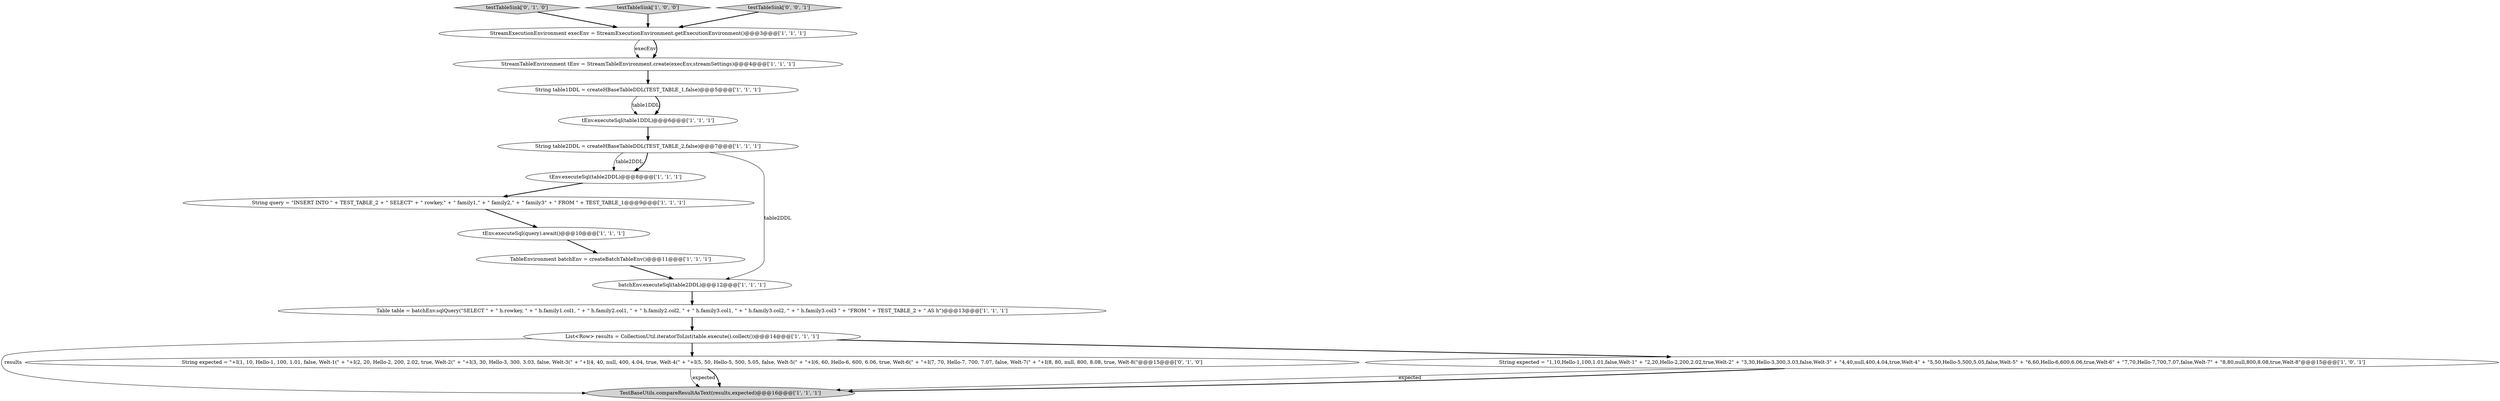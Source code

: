 digraph {
2 [style = filled, label = "StreamExecutionEnvironment execEnv = StreamExecutionEnvironment.getExecutionEnvironment()@@@3@@@['1', '1', '1']", fillcolor = white, shape = ellipse image = "AAA0AAABBB1BBB"];
13 [style = filled, label = "tEnv.executeSql(table1DDL)@@@6@@@['1', '1', '1']", fillcolor = white, shape = ellipse image = "AAA0AAABBB1BBB"];
14 [style = filled, label = "TestBaseUtils.compareResultAsText(results,expected)@@@16@@@['1', '1', '1']", fillcolor = lightgray, shape = ellipse image = "AAA0AAABBB1BBB"];
3 [style = filled, label = "String query = \"INSERT INTO \" + TEST_TABLE_2 + \" SELECT\" + \" rowkey,\" + \" family1,\" + \" family2,\" + \" family3\" + \" FROM \" + TEST_TABLE_1@@@9@@@['1', '1', '1']", fillcolor = white, shape = ellipse image = "AAA0AAABBB1BBB"];
6 [style = filled, label = "Table table = batchEnv.sqlQuery(\"SELECT \" + \" h.rowkey, \" + \" h.family1.col1, \" + \" h.family2.col1, \" + \" h.family2.col2, \" + \" h.family3.col1, \" + \" h.family3.col2, \" + \" h.family3.col3 \" + \"FROM \" + TEST_TABLE_2 + \" AS h\")@@@13@@@['1', '1', '1']", fillcolor = white, shape = ellipse image = "AAA0AAABBB1BBB"];
16 [style = filled, label = "testTableSink['0', '1', '0']", fillcolor = lightgray, shape = diamond image = "AAA0AAABBB2BBB"];
5 [style = filled, label = "tEnv.executeSql(table2DDL)@@@8@@@['1', '1', '1']", fillcolor = white, shape = ellipse image = "AAA0AAABBB1BBB"];
7 [style = filled, label = "TableEnvironment batchEnv = createBatchTableEnv()@@@11@@@['1', '1', '1']", fillcolor = white, shape = ellipse image = "AAA0AAABBB1BBB"];
8 [style = filled, label = "batchEnv.executeSql(table2DDL)@@@12@@@['1', '1', '1']", fillcolor = white, shape = ellipse image = "AAA0AAABBB1BBB"];
10 [style = filled, label = "testTableSink['1', '0', '0']", fillcolor = lightgray, shape = diamond image = "AAA0AAABBB1BBB"];
15 [style = filled, label = "String expected = \"+I(1, 10, Hello-1, 100, 1.01, false, Welt-1(\" + \"+I(2, 20, Hello-2, 200, 2.02, true, Welt-2(\" + \"+I(3, 30, Hello-3, 300, 3.03, false, Welt-3(\" + \"+I(4, 40, null, 400, 4.04, true, Welt-4(\" + \"+I(5, 50, Hello-5, 500, 5.05, false, Welt-5(\" + \"+I(6, 60, Hello-6, 600, 6.06, true, Welt-6(\" + \"+I(7, 70, Hello-7, 700, 7.07, false, Welt-7(\" + \"+I(8, 80, null, 800, 8.08, true, Welt-8(\"@@@15@@@['0', '1', '0']", fillcolor = white, shape = ellipse image = "AAA0AAABBB2BBB"];
17 [style = filled, label = "testTableSink['0', '0', '1']", fillcolor = lightgray, shape = diamond image = "AAA0AAABBB3BBB"];
12 [style = filled, label = "String table1DDL = createHBaseTableDDL(TEST_TABLE_1,false)@@@5@@@['1', '1', '1']", fillcolor = white, shape = ellipse image = "AAA0AAABBB1BBB"];
9 [style = filled, label = "List<Row> results = CollectionUtil.iteratorToList(table.execute().collect())@@@14@@@['1', '1', '1']", fillcolor = white, shape = ellipse image = "AAA0AAABBB1BBB"];
0 [style = filled, label = "String expected = \"1,10,Hello-1,100,1.01,false,Welt-1\" + \"2,20,Hello-2,200,2.02,true,Welt-2\" + \"3,30,Hello-3,300,3.03,false,Welt-3\" + \"4,40,null,400,4.04,true,Welt-4\" + \"5,50,Hello-5,500,5.05,false,Welt-5\" + \"6,60,Hello-6,600,6.06,true,Welt-6\" + \"7,70,Hello-7,700,7.07,false,Welt-7\" + \"8,80,null,800,8.08,true,Welt-8\"@@@15@@@['1', '0', '1']", fillcolor = white, shape = ellipse image = "AAA0AAABBB1BBB"];
11 [style = filled, label = "String table2DDL = createHBaseTableDDL(TEST_TABLE_2,false)@@@7@@@['1', '1', '1']", fillcolor = white, shape = ellipse image = "AAA0AAABBB1BBB"];
4 [style = filled, label = "tEnv.executeSql(query).await()@@@10@@@['1', '1', '1']", fillcolor = white, shape = ellipse image = "AAA0AAABBB1BBB"];
1 [style = filled, label = "StreamTableEnvironment tEnv = StreamTableEnvironment.create(execEnv,streamSettings)@@@4@@@['1', '1', '1']", fillcolor = white, shape = ellipse image = "AAA0AAABBB1BBB"];
12->13 [style = solid, label="table1DDL"];
5->3 [style = bold, label=""];
9->14 [style = solid, label="results"];
2->1 [style = solid, label="execEnv"];
9->0 [style = bold, label=""];
15->14 [style = solid, label="expected"];
15->14 [style = bold, label=""];
2->1 [style = bold, label=""];
8->6 [style = bold, label=""];
16->2 [style = bold, label=""];
7->8 [style = bold, label=""];
13->11 [style = bold, label=""];
3->4 [style = bold, label=""];
0->14 [style = solid, label="expected"];
4->7 [style = bold, label=""];
11->5 [style = solid, label="table2DDL"];
12->13 [style = bold, label=""];
11->5 [style = bold, label=""];
0->14 [style = bold, label=""];
17->2 [style = bold, label=""];
9->15 [style = bold, label=""];
1->12 [style = bold, label=""];
11->8 [style = solid, label="table2DDL"];
10->2 [style = bold, label=""];
6->9 [style = bold, label=""];
}
